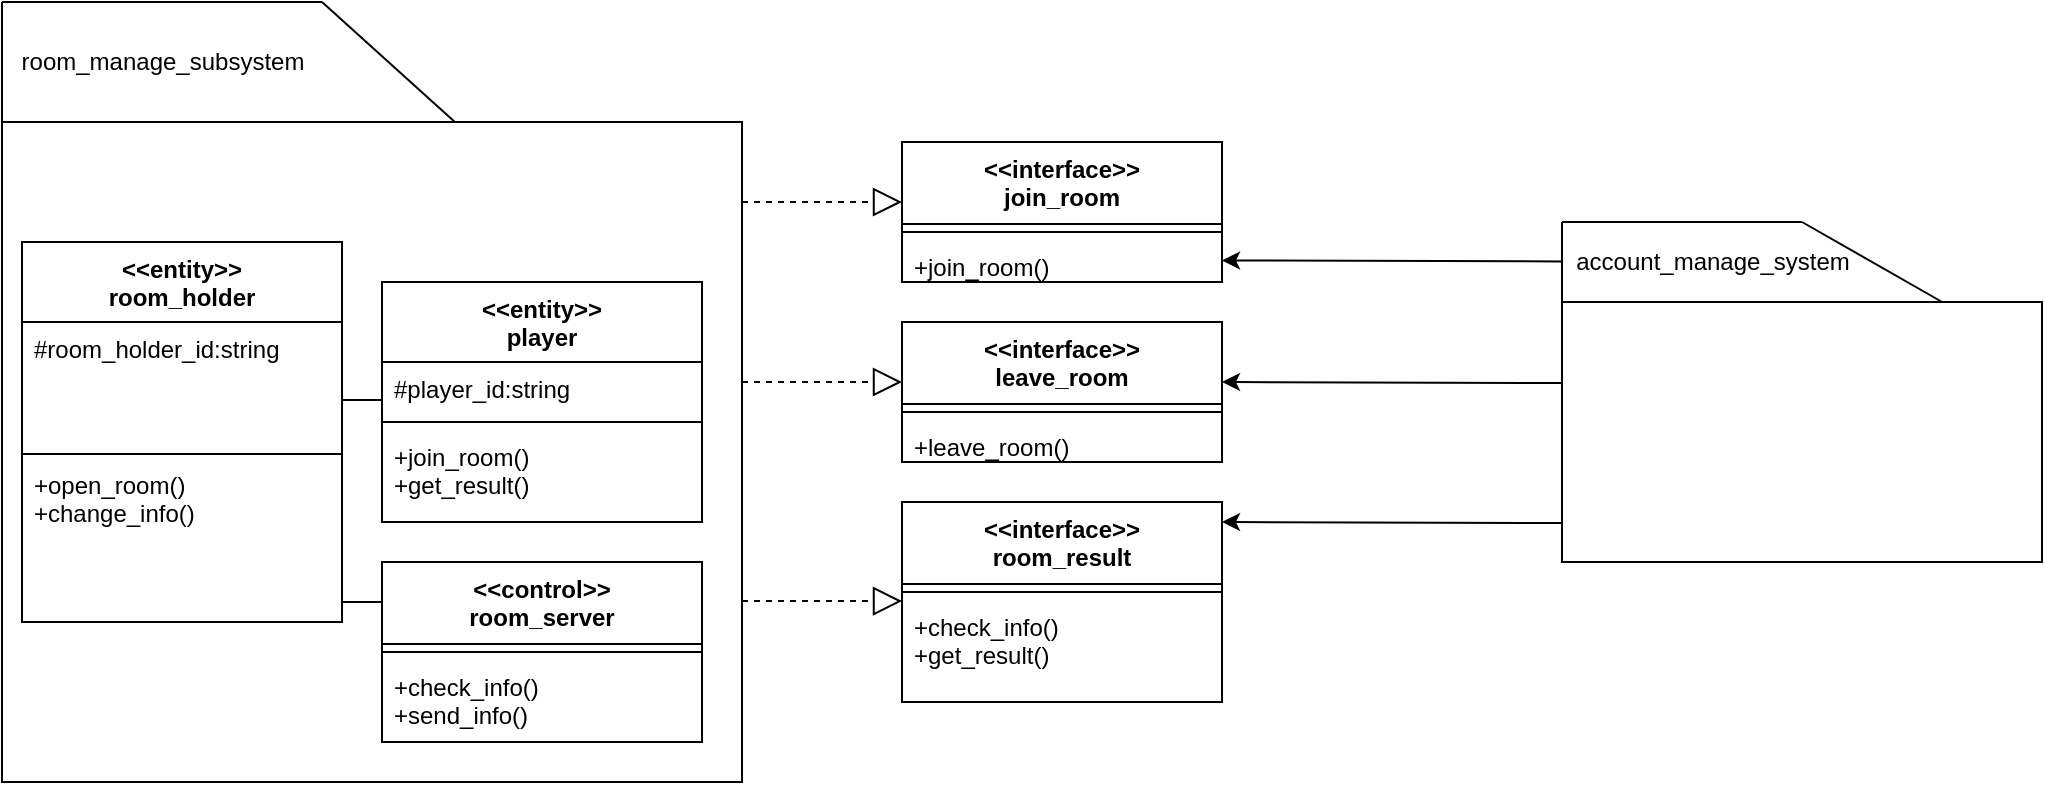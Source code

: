 <mxfile version="19.0.0" type="device"><diagram id="RXoIlbrQyai_hRBsT01s" name="Page-1"><mxGraphModel dx="1150" dy="807" grid="1" gridSize="10" guides="1" tooltips="1" connect="1" arrows="1" fold="1" page="1" pageScale="1" pageWidth="827" pageHeight="1169" math="0" shadow="0"><root><mxCell id="0"/><mxCell id="1" parent="0"/><mxCell id="XeE3E8pM3v5t7Sj28Pbl-1" value="" style="html=1;" vertex="1" parent="1"><mxGeometry x="150" y="150" width="370" height="330" as="geometry"/></mxCell><mxCell id="XeE3E8pM3v5t7Sj28Pbl-2" value="room_manage_subsystem" style="text;html=1;align=center;verticalAlign=middle;resizable=0;points=[];autosize=1;strokeColor=none;fillColor=none;" vertex="1" parent="1"><mxGeometry x="150" y="110" width="160" height="20" as="geometry"/></mxCell><mxCell id="XeE3E8pM3v5t7Sj28Pbl-3" value="" style="endArrow=none;html=1;rounded=0;" edge="1" parent="1"><mxGeometry width="50" height="50" relative="1" as="geometry"><mxPoint x="150" y="90" as="sourcePoint"/><mxPoint x="310" y="90" as="targetPoint"/></mxGeometry></mxCell><mxCell id="XeE3E8pM3v5t7Sj28Pbl-4" value="" style="endArrow=none;html=1;rounded=0;" edge="1" parent="1"><mxGeometry width="50" height="50" relative="1" as="geometry"><mxPoint x="150" y="150" as="sourcePoint"/><mxPoint x="150" y="90" as="targetPoint"/></mxGeometry></mxCell><mxCell id="XeE3E8pM3v5t7Sj28Pbl-5" value="" style="endArrow=none;html=1;rounded=0;entryX=0.612;entryY=0;entryDx=0;entryDy=0;entryPerimeter=0;" edge="1" parent="1"><mxGeometry width="50" height="50" relative="1" as="geometry"><mxPoint x="310" y="90" as="sourcePoint"/><mxPoint x="376.44" y="150" as="targetPoint"/></mxGeometry></mxCell><mxCell id="XeE3E8pM3v5t7Sj28Pbl-6" value="&lt;&lt;entity&gt;&gt;&#xA;room_holder&#xA;" style="swimlane;fontStyle=1;align=center;verticalAlign=top;childLayout=stackLayout;horizontal=1;startSize=40;horizontalStack=0;resizeParent=1;resizeParentMax=0;resizeLast=0;collapsible=1;marginBottom=0;" vertex="1" parent="1"><mxGeometry x="160" y="210" width="160" height="190" as="geometry"/></mxCell><mxCell id="XeE3E8pM3v5t7Sj28Pbl-7" value="#room_holder_id:string" style="text;strokeColor=none;fillColor=none;align=left;verticalAlign=top;spacingLeft=4;spacingRight=4;overflow=hidden;rotatable=0;points=[[0,0.5],[1,0.5]];portConstraint=eastwest;" vertex="1" parent="XeE3E8pM3v5t7Sj28Pbl-6"><mxGeometry y="40" width="160" height="64" as="geometry"/></mxCell><mxCell id="XeE3E8pM3v5t7Sj28Pbl-8" value="" style="line;strokeWidth=1;fillColor=none;align=left;verticalAlign=middle;spacingTop=-1;spacingLeft=3;spacingRight=3;rotatable=0;labelPosition=right;points=[];portConstraint=eastwest;" vertex="1" parent="XeE3E8pM3v5t7Sj28Pbl-6"><mxGeometry y="104" width="160" height="4" as="geometry"/></mxCell><mxCell id="XeE3E8pM3v5t7Sj28Pbl-9" value="+open_room()&#xA;+change_info()&#xA;" style="text;strokeColor=none;fillColor=none;align=left;verticalAlign=top;spacingLeft=4;spacingRight=4;overflow=hidden;rotatable=0;points=[[0,0.5],[1,0.5]];portConstraint=eastwest;" vertex="1" parent="XeE3E8pM3v5t7Sj28Pbl-6"><mxGeometry y="108" width="160" height="82" as="geometry"/></mxCell><mxCell id="XeE3E8pM3v5t7Sj28Pbl-10" value="" style="endArrow=none;html=1;rounded=0;" edge="1" parent="XeE3E8pM3v5t7Sj28Pbl-6"><mxGeometry width="50" height="50" relative="1" as="geometry"><mxPoint x="160" y="180" as="sourcePoint"/><mxPoint x="180" y="180" as="targetPoint"/></mxGeometry></mxCell><mxCell id="XeE3E8pM3v5t7Sj28Pbl-11" value="&lt;&lt;entity&gt;&gt;&#xA;player&#xA;" style="swimlane;fontStyle=1;align=center;verticalAlign=top;childLayout=stackLayout;horizontal=1;startSize=40;horizontalStack=0;resizeParent=1;resizeParentMax=0;resizeLast=0;collapsible=1;marginBottom=0;" vertex="1" parent="1"><mxGeometry x="340" y="230" width="160" height="120" as="geometry"/></mxCell><mxCell id="XeE3E8pM3v5t7Sj28Pbl-12" value="#player_id:string" style="text;strokeColor=none;fillColor=none;align=left;verticalAlign=top;spacingLeft=4;spacingRight=4;overflow=hidden;rotatable=0;points=[[0,0.5],[1,0.5]];portConstraint=eastwest;" vertex="1" parent="XeE3E8pM3v5t7Sj28Pbl-11"><mxGeometry y="40" width="160" height="26" as="geometry"/></mxCell><mxCell id="XeE3E8pM3v5t7Sj28Pbl-13" value="" style="line;strokeWidth=1;fillColor=none;align=left;verticalAlign=middle;spacingTop=-1;spacingLeft=3;spacingRight=3;rotatable=0;labelPosition=right;points=[];portConstraint=eastwest;" vertex="1" parent="XeE3E8pM3v5t7Sj28Pbl-11"><mxGeometry y="66" width="160" height="8" as="geometry"/></mxCell><mxCell id="XeE3E8pM3v5t7Sj28Pbl-14" value="+join_room()&#xA;+get_result()&#xA;" style="text;strokeColor=none;fillColor=none;align=left;verticalAlign=top;spacingLeft=4;spacingRight=4;overflow=hidden;rotatable=0;points=[[0,0.5],[1,0.5]];portConstraint=eastwest;" vertex="1" parent="XeE3E8pM3v5t7Sj28Pbl-11"><mxGeometry y="74" width="160" height="46" as="geometry"/></mxCell><mxCell id="XeE3E8pM3v5t7Sj28Pbl-15" value="&lt;&lt;control&gt;&gt;&#xA;room_server&#xA;&#xA;" style="swimlane;fontStyle=1;align=center;verticalAlign=top;childLayout=stackLayout;horizontal=1;startSize=41;horizontalStack=0;resizeParent=1;resizeParentMax=0;resizeLast=0;collapsible=1;marginBottom=0;" vertex="1" parent="1"><mxGeometry x="340" y="370" width="160" height="90" as="geometry"/></mxCell><mxCell id="XeE3E8pM3v5t7Sj28Pbl-16" value="" style="line;strokeWidth=1;fillColor=none;align=left;verticalAlign=middle;spacingTop=-1;spacingLeft=3;spacingRight=3;rotatable=0;labelPosition=right;points=[];portConstraint=eastwest;" vertex="1" parent="XeE3E8pM3v5t7Sj28Pbl-15"><mxGeometry y="41" width="160" height="8" as="geometry"/></mxCell><mxCell id="XeE3E8pM3v5t7Sj28Pbl-17" value="+check_info()&#xA;+send_info()&#xA;" style="text;strokeColor=none;fillColor=none;align=left;verticalAlign=top;spacingLeft=4;spacingRight=4;overflow=hidden;rotatable=0;points=[[0,0.5],[1,0.5]];portConstraint=eastwest;" vertex="1" parent="XeE3E8pM3v5t7Sj28Pbl-15"><mxGeometry y="49" width="160" height="41" as="geometry"/></mxCell><mxCell id="XeE3E8pM3v5t7Sj28Pbl-18" value="" style="endArrow=none;html=1;rounded=0;" edge="1" parent="1"><mxGeometry width="50" height="50" relative="1" as="geometry"><mxPoint x="320" y="289" as="sourcePoint"/><mxPoint x="340" y="289" as="targetPoint"/></mxGeometry></mxCell><mxCell id="XeE3E8pM3v5t7Sj28Pbl-19" value="" style="rounded=0;whiteSpace=wrap;html=1;" vertex="1" parent="1"><mxGeometry x="930" y="240" width="240" height="130" as="geometry"/></mxCell><mxCell id="XeE3E8pM3v5t7Sj28Pbl-20" value="&lt;div&gt;account_manage_system&lt;/div&gt;" style="text;html=1;align=center;verticalAlign=middle;resizable=0;points=[];autosize=1;strokeColor=none;fillColor=none;" vertex="1" parent="1"><mxGeometry x="930" y="210" width="150" height="20" as="geometry"/></mxCell><mxCell id="XeE3E8pM3v5t7Sj28Pbl-21" value="" style="endArrow=none;html=1;rounded=0;" edge="1" parent="1"><mxGeometry width="50" height="50" relative="1" as="geometry"><mxPoint x="930" y="200" as="sourcePoint"/><mxPoint x="1050" y="200" as="targetPoint"/></mxGeometry></mxCell><mxCell id="XeE3E8pM3v5t7Sj28Pbl-22" value="" style="endArrow=none;html=1;rounded=0;entryX=0.792;entryY=0;entryDx=0;entryDy=0;entryPerimeter=0;" edge="1" parent="1"><mxGeometry width="50" height="50" relative="1" as="geometry"><mxPoint x="1050" y="200" as="sourcePoint"/><mxPoint x="1120.08" y="240" as="targetPoint"/></mxGeometry></mxCell><mxCell id="XeE3E8pM3v5t7Sj28Pbl-23" value="" style="endArrow=none;html=1;rounded=0;" edge="1" parent="1"><mxGeometry width="50" height="50" relative="1" as="geometry"><mxPoint x="930" y="240" as="sourcePoint"/><mxPoint x="930" y="200" as="targetPoint"/></mxGeometry></mxCell><mxCell id="XeE3E8pM3v5t7Sj28Pbl-24" value="" style="endArrow=classic;html=1;rounded=0;entryX=1;entryY=0.5;entryDx=0;entryDy=0;exitX=0;exitY=0.25;exitDx=0;exitDy=0;" edge="1" parent="1"><mxGeometry width="50" height="50" relative="1" as="geometry"><mxPoint x="930" y="219.73" as="sourcePoint"/><mxPoint x="760" y="219.23" as="targetPoint"/></mxGeometry></mxCell><mxCell id="XeE3E8pM3v5t7Sj28Pbl-25" value="" style="endArrow=classic;html=1;rounded=0;entryX=1;entryY=0.5;entryDx=0;entryDy=0;exitX=0;exitY=0.25;exitDx=0;exitDy=0;" edge="1" parent="1"><mxGeometry width="50" height="50" relative="1" as="geometry"><mxPoint x="930" y="280.5" as="sourcePoint"/><mxPoint x="760" y="280" as="targetPoint"/></mxGeometry></mxCell><mxCell id="XeE3E8pM3v5t7Sj28Pbl-26" value="" style="endArrow=classic;html=1;rounded=0;entryX=1;entryY=0.5;entryDx=0;entryDy=0;exitX=0;exitY=0.25;exitDx=0;exitDy=0;" edge="1" parent="1"><mxGeometry width="50" height="50" relative="1" as="geometry"><mxPoint x="930" y="350.5" as="sourcePoint"/><mxPoint x="760" y="350" as="targetPoint"/></mxGeometry></mxCell><mxCell id="XeE3E8pM3v5t7Sj28Pbl-27" value="" style="endArrow=block;endFill=0;endSize=12;html=1;rounded=0;dashed=1;" edge="1" parent="1"><mxGeometry width="160" relative="1" as="geometry"><mxPoint x="520" y="190" as="sourcePoint"/><mxPoint x="600" y="190" as="targetPoint"/></mxGeometry></mxCell><mxCell id="XeE3E8pM3v5t7Sj28Pbl-28" value="" style="endArrow=block;endFill=0;endSize=12;html=1;rounded=0;dashed=1;" edge="1" parent="1"><mxGeometry width="160" relative="1" as="geometry"><mxPoint x="520" y="280" as="sourcePoint"/><mxPoint x="600" y="280" as="targetPoint"/></mxGeometry></mxCell><mxCell id="XeE3E8pM3v5t7Sj28Pbl-29" value="" style="endArrow=block;endFill=0;endSize=12;html=1;rounded=0;dashed=1;" edge="1" parent="1"><mxGeometry width="160" relative="1" as="geometry"><mxPoint x="520" y="389.52" as="sourcePoint"/><mxPoint x="600" y="389.52" as="targetPoint"/></mxGeometry></mxCell><mxCell id="XeE3E8pM3v5t7Sj28Pbl-37" value="&lt;&lt;interface&gt;&gt;&#xA;room_result&#xA;" style="swimlane;fontStyle=1;align=center;verticalAlign=top;childLayout=stackLayout;horizontal=1;startSize=41;horizontalStack=0;resizeParent=1;resizeParentMax=0;resizeLast=0;collapsible=1;marginBottom=0;" vertex="1" parent="1"><mxGeometry x="600" y="340" width="160" height="100" as="geometry"/></mxCell><mxCell id="XeE3E8pM3v5t7Sj28Pbl-38" value="" style="line;strokeWidth=1;fillColor=none;align=left;verticalAlign=middle;spacingTop=-1;spacingLeft=3;spacingRight=3;rotatable=0;labelPosition=right;points=[];portConstraint=eastwest;" vertex="1" parent="XeE3E8pM3v5t7Sj28Pbl-37"><mxGeometry y="41" width="160" height="8" as="geometry"/></mxCell><mxCell id="XeE3E8pM3v5t7Sj28Pbl-39" value="+check_info()&#xA;+get_result()&#xA;" style="text;strokeColor=none;fillColor=none;align=left;verticalAlign=top;spacingLeft=4;spacingRight=4;overflow=hidden;rotatable=0;points=[[0,0.5],[1,0.5]];portConstraint=eastwest;" vertex="1" parent="XeE3E8pM3v5t7Sj28Pbl-37"><mxGeometry y="49" width="160" height="51" as="geometry"/></mxCell><mxCell id="XeE3E8pM3v5t7Sj28Pbl-40" value="&lt;&lt;interface&gt;&gt;&#xA;join_room&#xA;&#xA;" style="swimlane;fontStyle=1;align=center;verticalAlign=top;childLayout=stackLayout;horizontal=1;startSize=41;horizontalStack=0;resizeParent=1;resizeParentMax=0;resizeLast=0;collapsible=1;marginBottom=0;" vertex="1" parent="1"><mxGeometry x="600" y="160" width="160" height="70" as="geometry"/></mxCell><mxCell id="XeE3E8pM3v5t7Sj28Pbl-41" value="" style="line;strokeWidth=1;fillColor=none;align=left;verticalAlign=middle;spacingTop=-1;spacingLeft=3;spacingRight=3;rotatable=0;labelPosition=right;points=[];portConstraint=eastwest;" vertex="1" parent="XeE3E8pM3v5t7Sj28Pbl-40"><mxGeometry y="41" width="160" height="8" as="geometry"/></mxCell><mxCell id="XeE3E8pM3v5t7Sj28Pbl-42" value="+join_room()&#xA;" style="text;strokeColor=none;fillColor=none;align=left;verticalAlign=top;spacingLeft=4;spacingRight=4;overflow=hidden;rotatable=0;points=[[0,0.5],[1,0.5]];portConstraint=eastwest;" vertex="1" parent="XeE3E8pM3v5t7Sj28Pbl-40"><mxGeometry y="49" width="160" height="21" as="geometry"/></mxCell><mxCell id="XeE3E8pM3v5t7Sj28Pbl-43" value="&lt;&lt;interface&gt;&gt;&#xA;leave_room&#xA;&#xA;" style="swimlane;fontStyle=1;align=center;verticalAlign=top;childLayout=stackLayout;horizontal=1;startSize=41;horizontalStack=0;resizeParent=1;resizeParentMax=0;resizeLast=0;collapsible=1;marginBottom=0;" vertex="1" parent="1"><mxGeometry x="600" y="250" width="160" height="70" as="geometry"/></mxCell><mxCell id="XeE3E8pM3v5t7Sj28Pbl-44" value="" style="line;strokeWidth=1;fillColor=none;align=left;verticalAlign=middle;spacingTop=-1;spacingLeft=3;spacingRight=3;rotatable=0;labelPosition=right;points=[];portConstraint=eastwest;" vertex="1" parent="XeE3E8pM3v5t7Sj28Pbl-43"><mxGeometry y="41" width="160" height="8" as="geometry"/></mxCell><mxCell id="XeE3E8pM3v5t7Sj28Pbl-45" value="+leave_room()&#xA;" style="text;strokeColor=none;fillColor=none;align=left;verticalAlign=top;spacingLeft=4;spacingRight=4;overflow=hidden;rotatable=0;points=[[0,0.5],[1,0.5]];portConstraint=eastwest;" vertex="1" parent="XeE3E8pM3v5t7Sj28Pbl-43"><mxGeometry y="49" width="160" height="21" as="geometry"/></mxCell></root></mxGraphModel></diagram></mxfile>